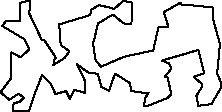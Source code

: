 unitsize(0.001cm);
// 21938.4
draw((2995,264)--(3062,329));
draw((3062,329)--(2993,624));
draw((2993,624)--(2944,632));
draw((2944,632)--(3060,781));
draw((3060,781)--(3023,871));
draw((3023,871)--(2901,920));
draw((2901,920)--(2982,949));
draw((2982,949)--(3332,1049));
draw((3332,1049)--(3535,1112));
draw((3535,1112)--(3642,699));
draw((3642,699)--(3452,637));
draw((3452,637)--(3599,514));
draw((3599,514)--(3600,459));
draw((3600,459)--(3503,301));
draw((3503,301)--(3538,125));
draw((3538,125)--(3766,154));
draw((3766,154)--(3946,459));
draw((3946,459)--(3935,540));
draw((3935,540)--(3868,697));
draw((3868,697)--(3918,1217));
draw((3918,1217)--(3805,1619));
draw((3805,1619)--(3786,1862));
draw((3786,1862)--(3373,1902));
draw((3373,1902)--(3248,1906));
draw((3248,1906)--(3220,1945));
draw((3220,1945)--(2927,1777));
draw((2927,1777)--(3007,1524));
draw((3007,1524)--(2834,1512));
draw((2834,1512)--(2740,1101));
draw((2740,1101)--(2223,990));
draw((2223,990)--(1819,814));
draw((1819,814)--(1725,927));
draw((1725,927)--(1677,1238));
draw((1677,1238)--(1699,1294));
draw((1699,1294)--(1768,1578));
draw((1768,1578)--(2028,1736));
draw((2028,1736)--(2221,1578));
draw((2221,1578)--(2356,1568));
draw((2356,1568)--(2374,1944));
draw((2374,1944)--(2214,1977));
draw((2214,1977)--(2050,1833));
draw((2050,1833)--(1994,1852));
draw((1994,1852)--(1787,1902));
draw((1787,1902)--(1646,1817));
draw((1646,1817)--(1632,1742));
draw((1632,1742)--(1623,1723));
draw((1623,1723)--(1082,1561));
draw((1082,1561)--(1109,1196));
draw((1109,1196)--(1264,1090));
draw((1264,1090)--(1179,969));
draw((1179,969)--(981,848));
draw((981,848)--(997,942));
draw((997,942)--(1021,962));
draw((1021,962)--(1009,1001));
draw((1009,1001)--(811,1295));
draw((811,1295)--(778,1282));
draw((778,1282)--(555,1753));
draw((555,1753)--(571,1982));
draw((571,1982)--(394,1944));
draw((394,1944)--(386,1616));
draw((386,1616)--(149,1629));
draw((149,1629)--(80,1533));
draw((80,1533)--(464,1302));
draw((464,1302)--(555,1121));
draw((555,1121)--(401,980));
draw((401,980)--(241,1069));
draw((241,1069)--(235,1059));
draw((235,1059)--(240,619));
draw((240,619)--(47,363));
draw((47,363)--(202,233));
draw((202,233)--(366,339));
draw((366,339)--(460,267));
draw((460,267)--(387,199));
draw((387,199)--(278,165));
draw((278,165)--(264,36));
draw((264,36)--(547,25));
draw((547,25)--(634,294));
draw((634,294)--(781,670));
draw((781,670)--(931,512));
draw((931,512)--(1017,333));
draw((1017,333)--(1203,385));
draw((1203,385)--(1272,246));
draw((1272,246)--(1346,408));
draw((1346,408)--(1541,354));
draw((1541,354)--(1529,581));
draw((1529,581)--(1393,859));
draw((1393,859)--(1604,706));
draw((1604,706)--(1766,692));
draw((1766,692)--(1766,678));
draw((1766,678)--(1828,456));
draw((1828,456)--(1962,389));
draw((1962,389)--(2067,694));
draw((2067,694)--(2334,523));
draw((2334,523)--(2347,388));
draw((2347,388)--(2597,349));
draw((2597,349)--(2658,360));
draw((2658,360)--(2592,248));
draw((2592,248)--(2581,121));
draw((2581,121)--(2656,128));
draw((2656,128)--(2995,264));
